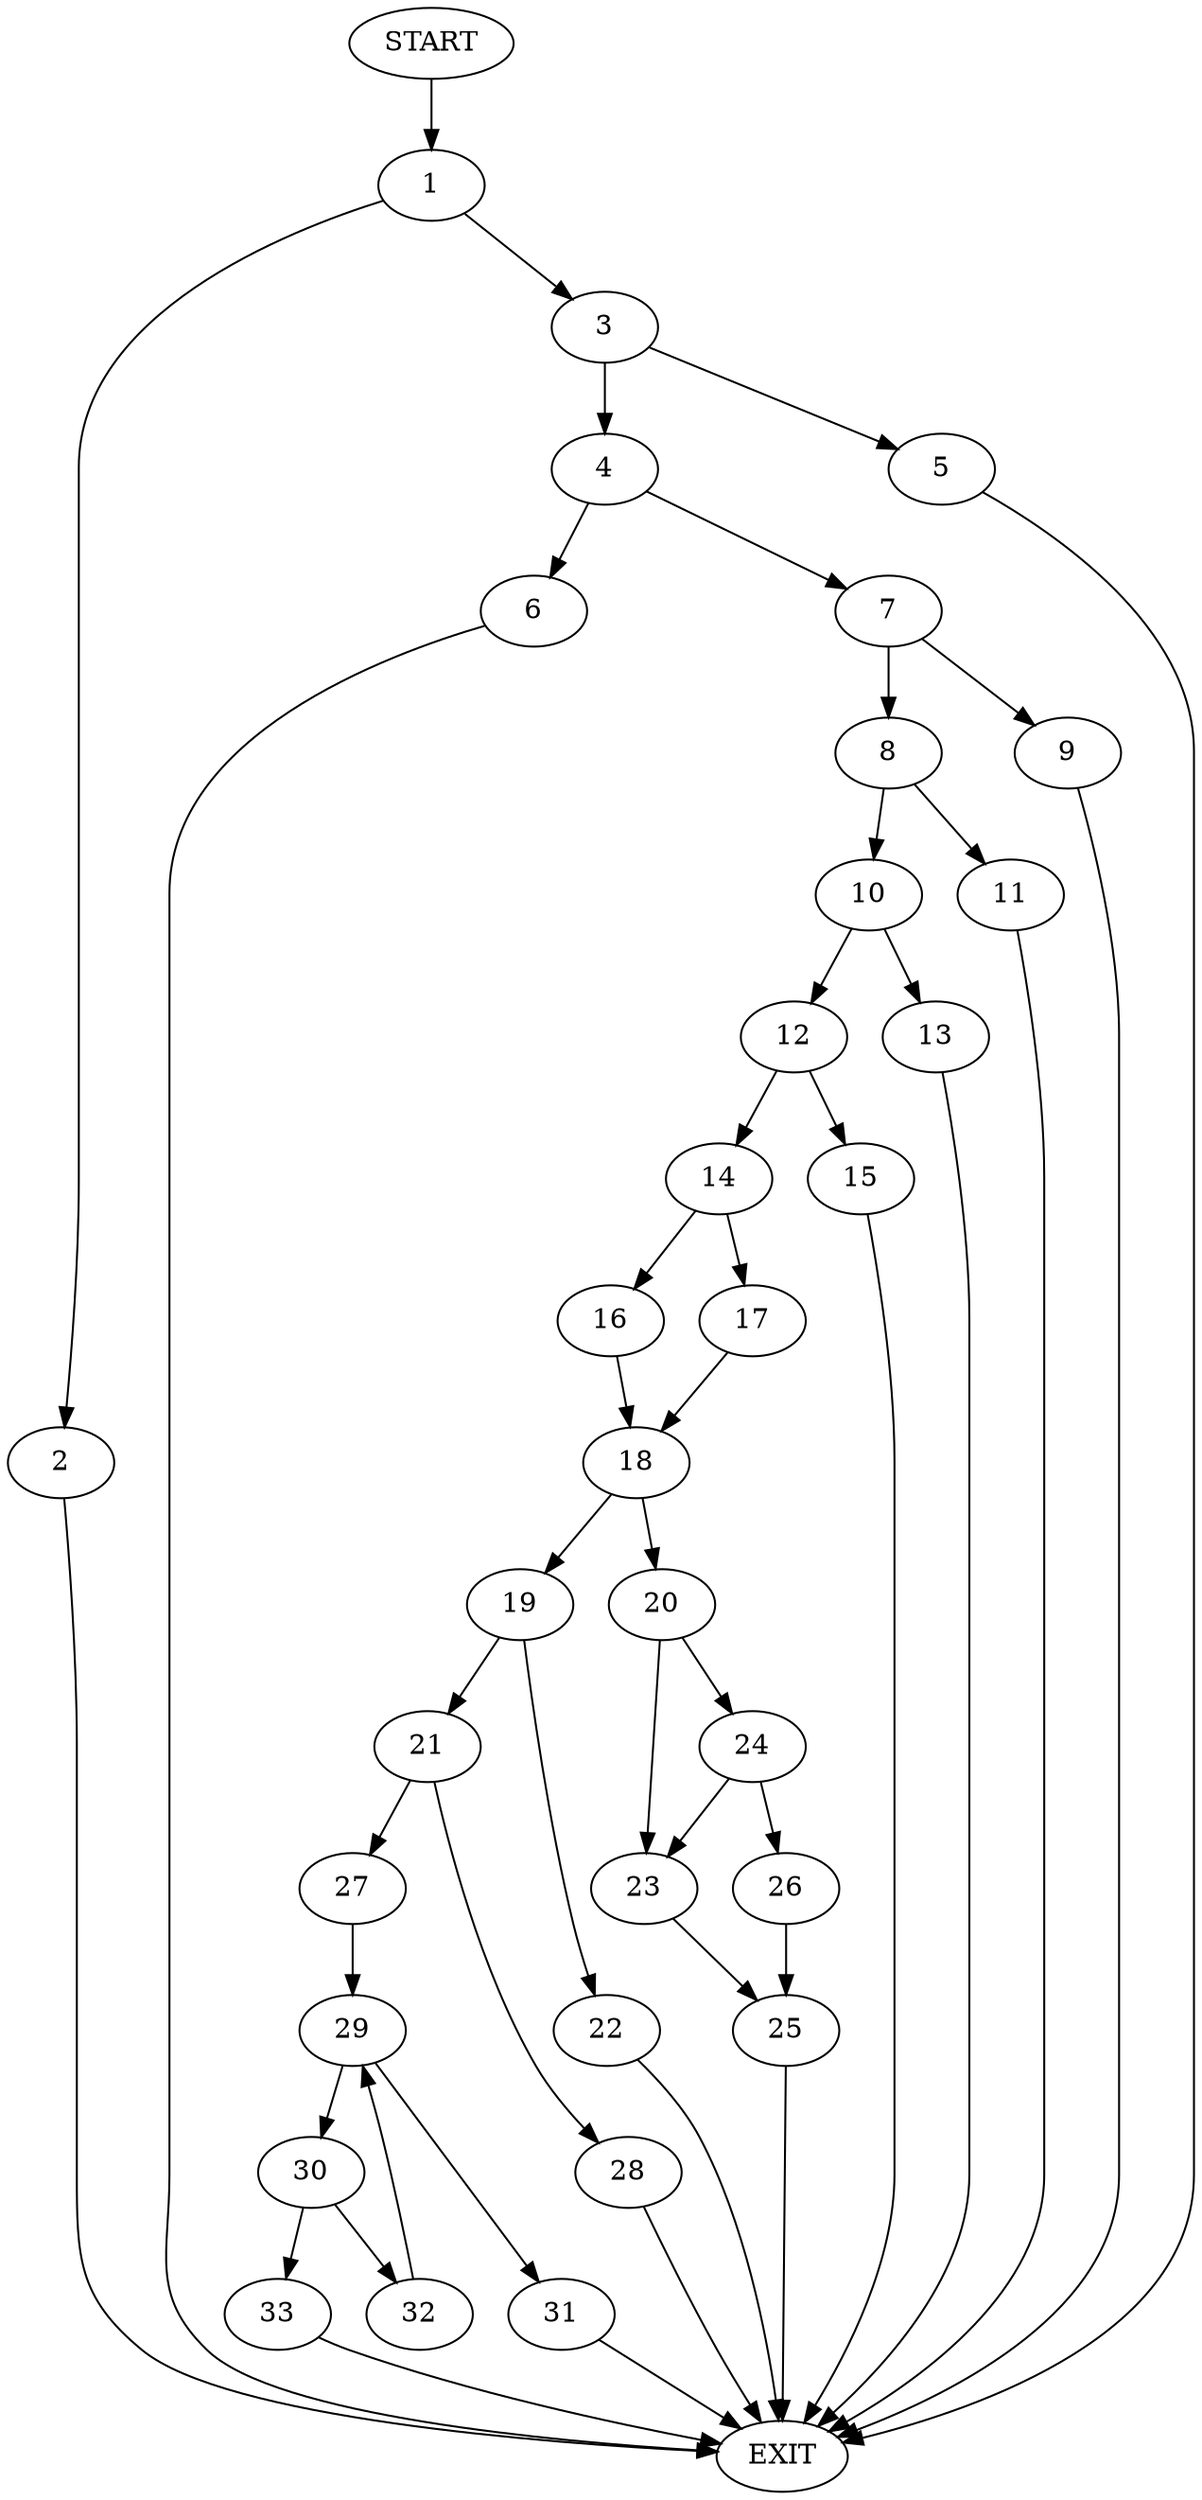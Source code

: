 digraph {
0 [label="START"]
34 [label="EXIT"]
0 -> 1
1 -> 2
1 -> 3
2 -> 34
3 -> 4
3 -> 5
4 -> 6
4 -> 7
5 -> 34
6 -> 34
7 -> 8
7 -> 9
9 -> 34
8 -> 10
8 -> 11
11 -> 34
10 -> 12
10 -> 13
13 -> 34
12 -> 14
12 -> 15
15 -> 34
14 -> 16
14 -> 17
17 -> 18
16 -> 18
18 -> 19
18 -> 20
19 -> 21
19 -> 22
20 -> 23
20 -> 24
23 -> 25
24 -> 23
24 -> 26
26 -> 25
25 -> 34
22 -> 34
21 -> 27
21 -> 28
27 -> 29
28 -> 34
29 -> 30
29 -> 31
30 -> 32
30 -> 33
31 -> 34
33 -> 34
32 -> 29
}

